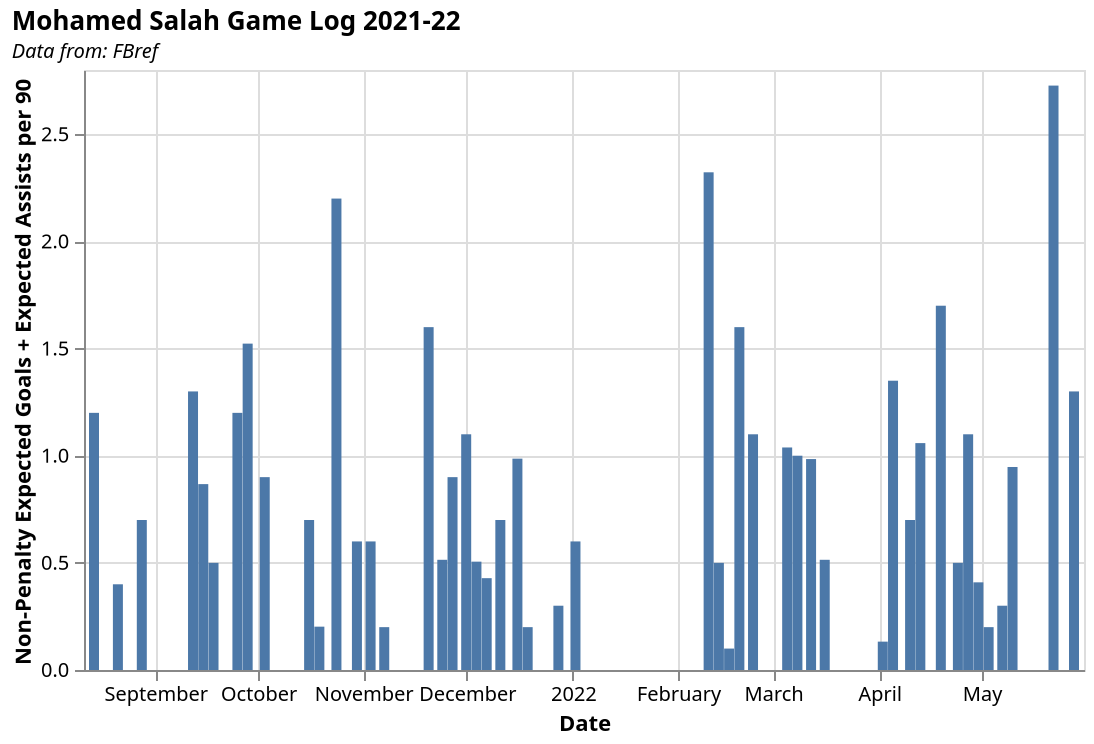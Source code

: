 {
  "$schema": "https://vega.github.io/schema/vega-lite/v5.json",
  "description": "Mohamed Salah Game Logs 2021-22",
  "title": {
    "text": "Mohamed Salah Game Log 2021-22 ",
    "subtitle": "Data from: FBref",
    "subtitleFontStyle": "italic",
    "subtitleFontSize": 10,
    "anchor": "start",
    "color": "black"
  },
  "data": {
    "values": [
      {
        "Date": "2021-08-14",
        "Non-Penalty Expected Goals + Expected Assists per 90": 1.2
      },
      {
        "Date": "2021-08-21",
        "Non-Penalty Expected Goals + Expected Assists per 90": 0.4
      },
      {
        "Date": "2021-08-28",
        "Non-Penalty Expected Goals + Expected Assists per 90": 0.7
      },
      {
        "Date": "2021-09-12",
        "Non-Penalty Expected Goals + Expected Assists per 90": 1.3
      },
      {
        "Date": "2021-09-15",
        "Non-Penalty Expected Goals + Expected Assists per 90": 0.8674698795180722
      },
      {
        "Date": "2021-09-18",
        "Non-Penalty Expected Goals + Expected Assists per 90": 0.5
      },
      {
        "Date": "2021-09-25",
        "Non-Penalty Expected Goals + Expected Assists per 90": 1.2000000000000002
      },
      {
        "Date": "2021-09-28",
        "Non-Penalty Expected Goals + Expected Assists per 90": 1.5230769230769234
      },
      {
        "Date": "2021-10-03",
        "Non-Penalty Expected Goals + Expected Assists per 90": 0.8999999999999999
      },
      {
        "Date": "2021-10-16",
        "Non-Penalty Expected Goals + Expected Assists per 90": 0.7
      },
      {
        "Date": "2021-10-19",
        "Non-Penalty Expected Goals + Expected Assists per 90": 0.20224719101123598
      },
      {
        "Date": "2021-10-24",
        "Non-Penalty Expected Goals + Expected Assists per 90": 2.2
      },
      {
        "Date": "2021-10-30",
        "Non-Penalty Expected Goals + Expected Assists per 90": 0.6
      },
      {
        "Date": "2021-11-03",
        "Non-Penalty Expected Goals + Expected Assists per 90": 0.6
      },
      {
        "Date": "2021-11-07",
        "Non-Penalty Expected Goals + Expected Assists per 90": 0.2
      },
      {
        "Date": "2021-11-20",
        "Non-Penalty Expected Goals + Expected Assists per 90": 1.6
      },
      {
        "Date": "2021-11-24",
        "Non-Penalty Expected Goals + Expected Assists per 90": 0.5142857142857142
      },
      {
        "Date": "2021-11-27",
        "Non-Penalty Expected Goals + Expected Assists per 90": 0.9
      },
      {
        "Date": "2021-12-01",
        "Non-Penalty Expected Goals + Expected Assists per 90": 1.1
      },
      {
        "Date": "2021-12-04",
        "Non-Penalty Expected Goals + Expected Assists per 90": 0.5056179775280899
      },
      {
        "Date": "2021-12-07",
        "Non-Penalty Expected Goals + Expected Assists per 90": 0.4285714285714286
      },
      {
        "Date": "2021-12-11",
        "Non-Penalty Expected Goals + Expected Assists per 90": 0.7
      },
      {
        "Date": "2021-12-16",
        "Non-Penalty Expected Goals + Expected Assists per 90": 0.9863013698630135
      },
      {
        "Date": "2021-12-19",
        "Non-Penalty Expected Goals + Expected Assists per 90": 0.2
      },
      {
        "Date": "2021-12-28",
        "Non-Penalty Expected Goals + Expected Assists per 90": 0.30000000000000004
      },
      {
        "Date": "2022-01-02",
        "Non-Penalty Expected Goals + Expected Assists per 90": 0.6
      },
      {
        "Date": "2022-02-10",
        "Non-Penalty Expected Goals + Expected Assists per 90": 2.3225806451612905
      },
      {
        "Date": "2022-02-13",
        "Non-Penalty Expected Goals + Expected Assists per 90": 0.5
      },
      {
        "Date": "2022-02-16",
        "Non-Penalty Expected Goals + Expected Assists per 90": 0.1
      },
      {
        "Date": "2022-02-19",
        "Non-Penalty Expected Goals + Expected Assists per 90": 1.6
      },
      {
        "Date": "2022-02-23",
        "Non-Penalty Expected Goals + Expected Assists per 90": 1.1
      },
      {
        "Date": "2022-03-05",
        "Non-Penalty Expected Goals + Expected Assists per 90": 1.0384615384615385
      },
      {
        "Date": "2022-03-08",
        "Non-Penalty Expected Goals + Expected Assists per 90": 1.0
      },
      {
        "Date": "2022-03-12",
        "Non-Penalty Expected Goals + Expected Assists per 90": 0.9843749999999999
      },
      {
        "Date": "2022-03-16",
        "Non-Penalty Expected Goals + Expected Assists per 90": 0.5142857142857142
      },
      {
        "Date": "2022-04-02",
        "Non-Penalty Expected Goals + Expected Assists per 90": 0.1323529411764706
      },
      {
        "Date": "2022-04-05",
        "Non-Penalty Expected Goals + Expected Assists per 90": 1.3499999999999999
      },
      {
        "Date": "2022-04-10",
        "Non-Penalty Expected Goals + Expected Assists per 90": 0.7
      },
      {
        "Date": "2022-04-13",
        "Non-Penalty Expected Goals + Expected Assists per 90": 1.0588235294117647
      },
      {
        "Date": "2022-04-19",
        "Non-Penalty Expected Goals + Expected Assists per 90": 1.7000000000000004
      },
      {
        "Date": "2022-04-24",
        "Non-Penalty Expected Goals + Expected Assists per 90": 0.5
      },
      {
        "Date": "2022-04-27",
        "Non-Penalty Expected Goals + Expected Assists per 90": 1.1
      },
      {
        "Date": "2022-04-30",
        "Non-Penalty Expected Goals + Expected Assists per 90": 0.40909090909090917
      },
      {
        "Date": "2022-05-03",
        "Non-Penalty Expected Goals + Expected Assists per 90": 0.2
      },
      {
        "Date": "2022-05-07",
        "Non-Penalty Expected Goals + Expected Assists per 90": 0.30000000000000004
      },
      {
        "Date": "2022-05-10",
        "Non-Penalty Expected Goals + Expected Assists per 90": 0.9473684210526315
      },
      {
        "Date": "2022-05-22",
        "Non-Penalty Expected Goals + Expected Assists per 90": 2.7272727272727275
      },
      {
        "Date": "2022-05-28",
        "Non-Penalty Expected Goals + Expected Assists per 90": 1.3
      }
    ]
  },
  "height": 300,
  "width": 500,
  "mark": "bar",
  "encoding": {
    "x": {
      "field": "Date",
      "type": "temporal"
    },
    "y": {
      "field": "Non-Penalty Expected Goals + Expected Assists per 90",
      "type": "quantitative"
    }
  }
}